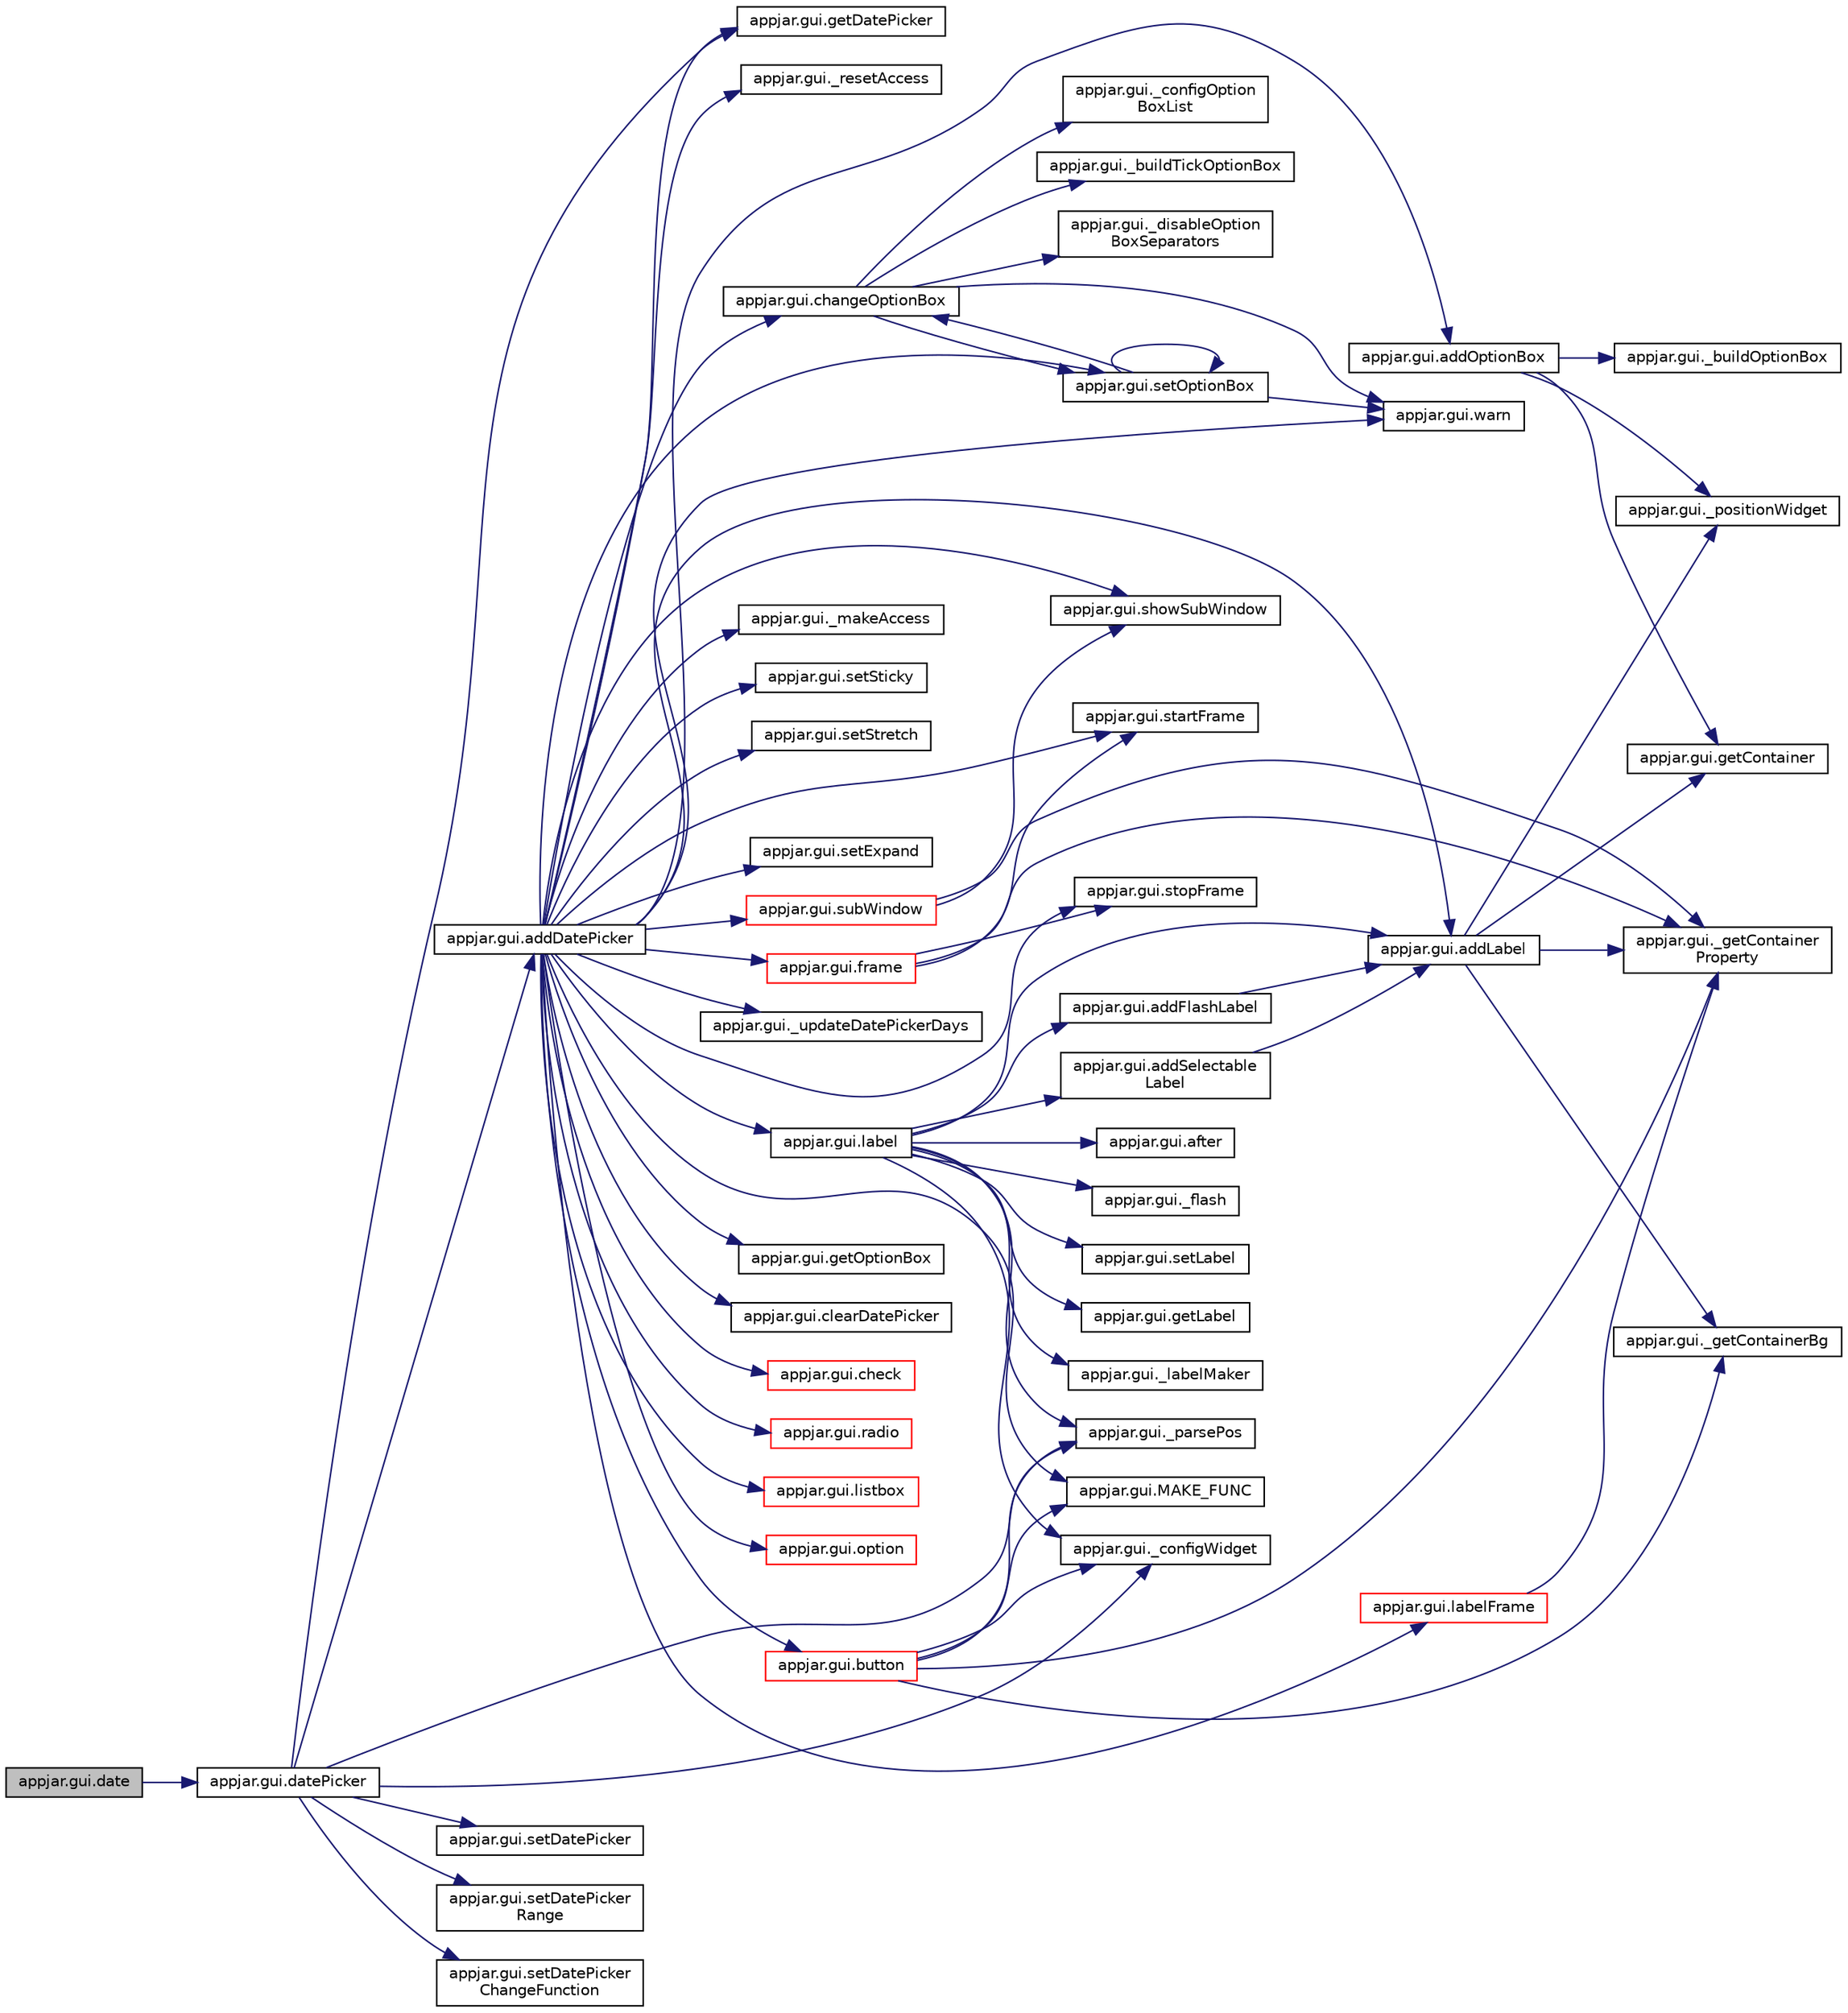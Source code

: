 digraph "appjar.gui.date"
{
  edge [fontname="Helvetica",fontsize="10",labelfontname="Helvetica",labelfontsize="10"];
  node [fontname="Helvetica",fontsize="10",shape=record];
  rankdir="LR";
  Node978 [label="appjar.gui.date",height=0.2,width=0.4,color="black", fillcolor="grey75", style="filled", fontcolor="black"];
  Node978 -> Node979 [color="midnightblue",fontsize="10",style="solid",fontname="Helvetica"];
  Node979 [label="appjar.gui.datePicker",height=0.2,width=0.4,color="black", fillcolor="white", style="filled",URL="$classappjar_1_1gui.html#a5a5939efc644b1946f3c28dcf35f2844"];
  Node979 -> Node980 [color="midnightblue",fontsize="10",style="solid",fontname="Helvetica"];
  Node980 [label="appjar.gui.getDatePicker",height=0.2,width=0.4,color="black", fillcolor="white", style="filled",URL="$classappjar_1_1gui.html#ae3d5d91238da5411973b20935d2b57b6"];
  Node979 -> Node981 [color="midnightblue",fontsize="10",style="solid",fontname="Helvetica"];
  Node981 [label="appjar.gui._parsePos",height=0.2,width=0.4,color="black", fillcolor="white", style="filled",URL="$classappjar_1_1gui.html#a8174359ccd50269f6c9f63f00cbb9d7e",tooltip="FUNCTIONS for labels. "];
  Node979 -> Node982 [color="midnightblue",fontsize="10",style="solid",fontname="Helvetica"];
  Node982 [label="appjar.gui.addDatePicker",height=0.2,width=0.4,color="black", fillcolor="white", style="filled",URL="$classappjar_1_1gui.html#afd39e0992793b234290b349d7b2240d6"];
  Node982 -> Node983 [color="midnightblue",fontsize="10",style="solid",fontname="Helvetica"];
  Node983 [label="appjar.gui.startFrame",height=0.2,width=0.4,color="black", fillcolor="white", style="filled",URL="$classappjar_1_1gui.html#aca86de0fc5cb78406b4a63816f52e2b4"];
  Node982 -> Node984 [color="midnightblue",fontsize="10",style="solid",fontname="Helvetica"];
  Node984 [label="appjar.gui.setExpand",height=0.2,width=0.4,color="black", fillcolor="white", style="filled",URL="$classappjar_1_1gui.html#a7c5f79404e96ff23eb91ba9ef4df97d2"];
  Node982 -> Node985 [color="midnightblue",fontsize="10",style="solid",fontname="Helvetica"];
  Node985 [label="appjar.gui.addLabel",height=0.2,width=0.4,color="black", fillcolor="white", style="filled",URL="$classappjar_1_1gui.html#aa2108c54eeeb1db272337524494d2a03"];
  Node985 -> Node986 [color="midnightblue",fontsize="10",style="solid",fontname="Helvetica"];
  Node986 [label="appjar.gui.getContainer",height=0.2,width=0.4,color="black", fillcolor="white", style="filled",URL="$classappjar_1_1gui.html#a2e8ea27bae5f6758257be218c8279b56"];
  Node985 -> Node987 [color="midnightblue",fontsize="10",style="solid",fontname="Helvetica"];
  Node987 [label="appjar.gui._getContainer\lProperty",height=0.2,width=0.4,color="black", fillcolor="white", style="filled",URL="$classappjar_1_1gui.html#aa5d65e2282cfbe0a4b963b369e7d4e51"];
  Node985 -> Node988 [color="midnightblue",fontsize="10",style="solid",fontname="Helvetica"];
  Node988 [label="appjar.gui._getContainerBg",height=0.2,width=0.4,color="black", fillcolor="white", style="filled",URL="$classappjar_1_1gui.html#a120b8d0d6e0b536ac8735df1ffefd37a"];
  Node985 -> Node989 [color="midnightblue",fontsize="10",style="solid",fontname="Helvetica"];
  Node989 [label="appjar.gui._positionWidget",height=0.2,width=0.4,color="black", fillcolor="white", style="filled",URL="$classappjar_1_1gui.html#a073b1298767aeb92dd77b77cb6000e8c"];
  Node982 -> Node990 [color="midnightblue",fontsize="10",style="solid",fontname="Helvetica"];
  Node990 [label="appjar.gui.addOptionBox",height=0.2,width=0.4,color="black", fillcolor="white", style="filled",URL="$classappjar_1_1gui.html#ae354fdda13178fe687c65d4c5d0fa33d"];
  Node990 -> Node991 [color="midnightblue",fontsize="10",style="solid",fontname="Helvetica"];
  Node991 [label="appjar.gui._buildOptionBox",height=0.2,width=0.4,color="black", fillcolor="white", style="filled",URL="$classappjar_1_1gui.html#a64e461f4fa6ab5f15313891ddaca02b2"];
  Node990 -> Node986 [color="midnightblue",fontsize="10",style="solid",fontname="Helvetica"];
  Node990 -> Node989 [color="midnightblue",fontsize="10",style="solid",fontname="Helvetica"];
  Node982 -> Node992 [color="midnightblue",fontsize="10",style="solid",fontname="Helvetica"];
  Node992 [label="appjar.gui._updateDatePickerDays",height=0.2,width=0.4,color="black", fillcolor="white", style="filled",URL="$classappjar_1_1gui.html#a7a5c3244e9eb930d61f1c679f449a926"];
  Node982 -> Node993 [color="midnightblue",fontsize="10",style="solid",fontname="Helvetica"];
  Node993 [label="appjar.gui.stopFrame",height=0.2,width=0.4,color="black", fillcolor="white", style="filled",URL="$classappjar_1_1gui.html#a9cac30fbcb6ae304bc587bca86b2b874"];
  Node982 -> Node994 [color="midnightblue",fontsize="10",style="solid",fontname="Helvetica"];
  Node994 [label="appjar.gui.MAKE_FUNC",height=0.2,width=0.4,color="black", fillcolor="white", style="filled",URL="$classappjar_1_1gui.html#a42aaf376a6c07c842b1b498948a9691a",tooltip="FUNCTION for managing commands. "];
  Node982 -> Node995 [color="midnightblue",fontsize="10",style="solid",fontname="Helvetica"];
  Node995 [label="appjar.gui.warn",height=0.2,width=0.4,color="black", fillcolor="white", style="filled",URL="$classappjar_1_1gui.html#a3ab0139430263b1913b4078cf34e7098"];
  Node982 -> Node996 [color="midnightblue",fontsize="10",style="solid",fontname="Helvetica"];
  Node996 [label="appjar.gui.getOptionBox",height=0.2,width=0.4,color="black", fillcolor="white", style="filled",URL="$classappjar_1_1gui.html#abacd02677277cb43514dcf2298ac3674"];
  Node982 -> Node997 [color="midnightblue",fontsize="10",style="solid",fontname="Helvetica"];
  Node997 [label="appjar.gui.changeOptionBox",height=0.2,width=0.4,color="black", fillcolor="white", style="filled",URL="$classappjar_1_1gui.html#a974171d577bb5819246fb5c15c1e4fa8"];
  Node997 -> Node998 [color="midnightblue",fontsize="10",style="solid",fontname="Helvetica"];
  Node998 [label="appjar.gui._configOption\lBoxList",height=0.2,width=0.4,color="black", fillcolor="white", style="filled",URL="$classappjar_1_1gui.html#adf8f2708fccc3dd7aabf89a51b99c84a"];
  Node997 -> Node995 [color="midnightblue",fontsize="10",style="solid",fontname="Helvetica"];
  Node997 -> Node999 [color="midnightblue",fontsize="10",style="solid",fontname="Helvetica"];
  Node999 [label="appjar.gui._buildTickOptionBox",height=0.2,width=0.4,color="black", fillcolor="white", style="filled",URL="$classappjar_1_1gui.html#a2972ad12f09ae0257127f51a7fa3b214"];
  Node997 -> Node1000 [color="midnightblue",fontsize="10",style="solid",fontname="Helvetica"];
  Node1000 [label="appjar.gui._disableOption\lBoxSeparators",height=0.2,width=0.4,color="black", fillcolor="white", style="filled",URL="$classappjar_1_1gui.html#a37d662a79a1c51f5a89cabec8c2600e9"];
  Node997 -> Node1001 [color="midnightblue",fontsize="10",style="solid",fontname="Helvetica"];
  Node1001 [label="appjar.gui.setOptionBox",height=0.2,width=0.4,color="black", fillcolor="white", style="filled",URL="$classappjar_1_1gui.html#a1265f35528c0da179bf0ef8568fdf463"];
  Node1001 -> Node995 [color="midnightblue",fontsize="10",style="solid",fontname="Helvetica"];
  Node1001 -> Node997 [color="midnightblue",fontsize="10",style="solid",fontname="Helvetica"];
  Node1001 -> Node1001 [color="midnightblue",fontsize="10",style="solid",fontname="Helvetica"];
  Node982 -> Node1001 [color="midnightblue",fontsize="10",style="solid",fontname="Helvetica"];
  Node982 -> Node1002 [color="midnightblue",fontsize="10",style="solid",fontname="Helvetica"];
  Node1002 [label="appjar.gui.clearDatePicker",height=0.2,width=0.4,color="black", fillcolor="white", style="filled",URL="$classappjar_1_1gui.html#a04ed9d067dd84fd52fd5ee84f73233ff"];
  Node982 -> Node980 [color="midnightblue",fontsize="10",style="solid",fontname="Helvetica"];
  Node982 -> Node1003 [color="midnightblue",fontsize="10",style="solid",fontname="Helvetica"];
  Node1003 [label="appjar.gui.label",height=0.2,width=0.4,color="black", fillcolor="white", style="filled",URL="$classappjar_1_1gui.html#a161659a9096715ced2da924ab88ddecc"];
  Node1003 -> Node1004 [color="midnightblue",fontsize="10",style="solid",fontname="Helvetica"];
  Node1004 [label="appjar.gui.setLabel",height=0.2,width=0.4,color="black", fillcolor="white", style="filled",URL="$classappjar_1_1gui.html#ab68acc8b806299dddee959e9a6f85a77"];
  Node1003 -> Node1005 [color="midnightblue",fontsize="10",style="solid",fontname="Helvetica"];
  Node1005 [label="appjar.gui.getLabel",height=0.2,width=0.4,color="black", fillcolor="white", style="filled",URL="$classappjar_1_1gui.html#a28d7281e96bf719a419be4dd16eab2f2"];
  Node1003 -> Node981 [color="midnightblue",fontsize="10",style="solid",fontname="Helvetica"];
  Node1003 -> Node1006 [color="midnightblue",fontsize="10",style="solid",fontname="Helvetica"];
  Node1006 [label="appjar.gui._labelMaker",height=0.2,width=0.4,color="black", fillcolor="white", style="filled",URL="$classappjar_1_1gui.html#a6ed5ec9876ae700dc7682b69cbed85ec"];
  Node1003 -> Node1007 [color="midnightblue",fontsize="10",style="solid",fontname="Helvetica"];
  Node1007 [label="appjar.gui._configWidget",height=0.2,width=0.4,color="black", fillcolor="white", style="filled",URL="$classappjar_1_1gui.html#ac54e9af2a9e7a18f87f0ffafbd156353"];
  Node1003 -> Node1008 [color="midnightblue",fontsize="10",style="solid",fontname="Helvetica"];
  Node1008 [label="appjar.gui.addFlashLabel",height=0.2,width=0.4,color="black", fillcolor="white", style="filled",URL="$classappjar_1_1gui.html#aebdbd28fa436f476eee09361d80e44f7"];
  Node1008 -> Node985 [color="midnightblue",fontsize="10",style="solid",fontname="Helvetica"];
  Node1003 -> Node1009 [color="midnightblue",fontsize="10",style="solid",fontname="Helvetica"];
  Node1009 [label="appjar.gui.addSelectable\lLabel",height=0.2,width=0.4,color="black", fillcolor="white", style="filled",URL="$classappjar_1_1gui.html#a8a45e3f03c919beabdd26156d156f959"];
  Node1009 -> Node985 [color="midnightblue",fontsize="10",style="solid",fontname="Helvetica"];
  Node1003 -> Node985 [color="midnightblue",fontsize="10",style="solid",fontname="Helvetica"];
  Node1003 -> Node1010 [color="midnightblue",fontsize="10",style="solid",fontname="Helvetica"];
  Node1010 [label="appjar.gui.after",height=0.2,width=0.4,color="black", fillcolor="white", style="filled",URL="$classappjar_1_1gui.html#a1fde7d8815e07abdeec5f885eebf3080"];
  Node1003 -> Node1011 [color="midnightblue",fontsize="10",style="solid",fontname="Helvetica"];
  Node1011 [label="appjar.gui._flash",height=0.2,width=0.4,color="black", fillcolor="white", style="filled",URL="$classappjar_1_1gui.html#a181c6d821f1df504b38f4da46616c3e3"];
  Node982 -> Node1012 [color="midnightblue",fontsize="10",style="solid",fontname="Helvetica"];
  Node1012 [label="appjar.gui.check",height=0.2,width=0.4,color="red", fillcolor="white", style="filled",URL="$classappjar_1_1gui.html#a19ebba5d0f738981a6d3210a88d20dbc"];
  Node982 -> Node1020 [color="midnightblue",fontsize="10",style="solid",fontname="Helvetica"];
  Node1020 [label="appjar.gui.radio",height=0.2,width=0.4,color="red", fillcolor="white", style="filled",URL="$classappjar_1_1gui.html#af5cc0fdb337b9cccf09708697e0e4640",tooltip="FUNCTION for radio buttons. "];
  Node982 -> Node1027 [color="midnightblue",fontsize="10",style="solid",fontname="Helvetica"];
  Node1027 [label="appjar.gui.listbox",height=0.2,width=0.4,color="red", fillcolor="white", style="filled",URL="$classappjar_1_1gui.html#a5e171d29e2588295ba6fd151c091ab70",tooltip="FUNCTION for list box. "];
  Node982 -> Node1049 [color="midnightblue",fontsize="10",style="solid",fontname="Helvetica"];
  Node1049 [label="appjar.gui.option",height=0.2,width=0.4,color="red", fillcolor="white", style="filled",URL="$classappjar_1_1gui.html#a641fb93f7f581e3fdd4357736f256f2c"];
  Node982 -> Node1058 [color="midnightblue",fontsize="10",style="solid",fontname="Helvetica"];
  Node1058 [label="appjar.gui.subWindow",height=0.2,width=0.4,color="red", fillcolor="white", style="filled",URL="$classappjar_1_1gui.html#a4ba1b0b734f9f51c93c986f16ab3a945",tooltip="SubWindows. "];
  Node1058 -> Node1063 [color="midnightblue",fontsize="10",style="solid",fontname="Helvetica"];
  Node1063 [label="appjar.gui.showSubWindow",height=0.2,width=0.4,color="black", fillcolor="white", style="filled",URL="$classappjar_1_1gui.html#abac089319744d566761a8a958955076c"];
  Node1058 -> Node987 [color="midnightblue",fontsize="10",style="solid",fontname="Helvetica"];
  Node982 -> Node1078 [color="midnightblue",fontsize="10",style="solid",fontname="Helvetica"];
  Node1078 [label="appjar.gui.labelFrame",height=0.2,width=0.4,color="red", fillcolor="white", style="filled",URL="$classappjar_1_1gui.html#a74ad839ae0a3437fc45379b16d98c878",tooltip="Label Frames. "];
  Node1078 -> Node987 [color="midnightblue",fontsize="10",style="solid",fontname="Helvetica"];
  Node982 -> Node1083 [color="midnightblue",fontsize="10",style="solid",fontname="Helvetica"];
  Node1083 [label="appjar.gui.frame",height=0.2,width=0.4,color="red", fillcolor="white", style="filled",URL="$classappjar_1_1gui.html#ab6f683871cc4f4adfd41d3bb12d22096",tooltip="Frames. "];
  Node1083 -> Node983 [color="midnightblue",fontsize="10",style="solid",fontname="Helvetica"];
  Node1083 -> Node993 [color="midnightblue",fontsize="10",style="solid",fontname="Helvetica"];
  Node1083 -> Node987 [color="midnightblue",fontsize="10",style="solid",fontname="Helvetica"];
  Node982 -> Node1086 [color="midnightblue",fontsize="10",style="solid",fontname="Helvetica"];
  Node1086 [label="appjar.gui.button",height=0.2,width=0.4,color="red", fillcolor="white", style="filled",URL="$classappjar_1_1gui.html#a21ae3947977b2374ac80b900b7a87f41",tooltip="FUNCTION for buttons. "];
  Node1086 -> Node981 [color="midnightblue",fontsize="10",style="solid",fontname="Helvetica"];
  Node1086 -> Node1007 [color="midnightblue",fontsize="10",style="solid",fontname="Helvetica"];
  Node1086 -> Node987 [color="midnightblue",fontsize="10",style="solid",fontname="Helvetica"];
  Node1086 -> Node988 [color="midnightblue",fontsize="10",style="solid",fontname="Helvetica"];
  Node1086 -> Node994 [color="midnightblue",fontsize="10",style="solid",fontname="Helvetica"];
  Node982 -> Node1105 [color="midnightblue",fontsize="10",style="solid",fontname="Helvetica"];
  Node1105 [label="appjar.gui._resetAccess",height=0.2,width=0.4,color="black", fillcolor="white", style="filled",URL="$classappjar_1_1gui.html#a03eb2657b25471a0b6ce427addfff443"];
  Node982 -> Node1106 [color="midnightblue",fontsize="10",style="solid",fontname="Helvetica"];
  Node1106 [label="appjar.gui._makeAccess",height=0.2,width=0.4,color="black", fillcolor="white", style="filled",URL="$classappjar_1_1gui.html#aa42bc4ad2a5e6529c6368539040f6022",tooltip="FUNCTIONS for ACCESSABILITY. "];
  Node982 -> Node1063 [color="midnightblue",fontsize="10",style="solid",fontname="Helvetica"];
  Node982 -> Node1107 [color="midnightblue",fontsize="10",style="solid",fontname="Helvetica"];
  Node1107 [label="appjar.gui.setSticky",height=0.2,width=0.4,color="black", fillcolor="white", style="filled",URL="$classappjar_1_1gui.html#a139afffc042475d3570ee33276244817"];
  Node982 -> Node1108 [color="midnightblue",fontsize="10",style="solid",fontname="Helvetica"];
  Node1108 [label="appjar.gui.setStretch",height=0.2,width=0.4,color="black", fillcolor="white", style="filled",URL="$classappjar_1_1gui.html#a37fecfb4f291b9f1d04bf87b8346a328"];
  Node979 -> Node1109 [color="midnightblue",fontsize="10",style="solid",fontname="Helvetica"];
  Node1109 [label="appjar.gui.setDatePicker",height=0.2,width=0.4,color="black", fillcolor="white", style="filled",URL="$classappjar_1_1gui.html#ac3b040e397e1603b32230bec89f5aeca"];
  Node979 -> Node1110 [color="midnightblue",fontsize="10",style="solid",fontname="Helvetica"];
  Node1110 [label="appjar.gui.setDatePicker\lRange",height=0.2,width=0.4,color="black", fillcolor="white", style="filled",URL="$classappjar_1_1gui.html#a58290e033252a2ba3a91c7544d621c9f"];
  Node979 -> Node1111 [color="midnightblue",fontsize="10",style="solid",fontname="Helvetica"];
  Node1111 [label="appjar.gui.setDatePicker\lChangeFunction",height=0.2,width=0.4,color="black", fillcolor="white", style="filled",URL="$classappjar_1_1gui.html#a0c2aff3d4930411a22e3782898e12009"];
  Node979 -> Node1007 [color="midnightblue",fontsize="10",style="solid",fontname="Helvetica"];
}
